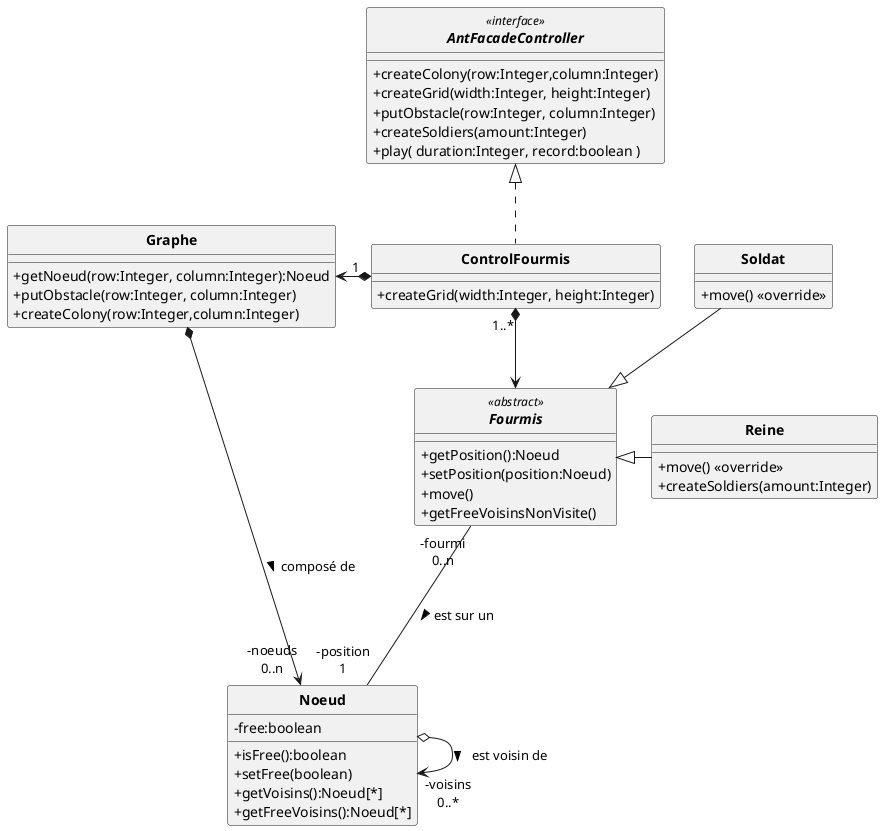 @startuml
'https://plantuml.com/sequence-diagram
allow_mixing
skinparam style strictuml
skinparam classAttributeIconSize 0
skinparam circledCharacterRadius 0
skinparam circledCharacterFontSize 0
skinparam classFontStyle Bold
'autonumber

'Controleur
interface AntFacadeController <<interface>> {
    '+setParameters( evaporationParam:Integer, foodParam:Integer, pheromoneParam:Integer )
    +createColony(row:Integer,column:Integer)
    +createGrid(width:Integer, height:Integer)
    +putObstacle(row:Integer, column:Integer)
    '+putFood( row:Integer, column:Integer, quantity:Integer);
    '+createWorkers( amount:Integer )
    +createSoldiers(amount:Integer)
    '+setAntFile(antLogFile:String);
    +play( duration:Integer, record:boolean )
}

class Noeud {
    -free:boolean
    +isFree():boolean
    +setFree(boolean)
    +getVoisins():Noeud[*]
    +getFreeVoisins():Noeud[*]
}

abstract Fourmis <<abstract>> {
    +getPosition():Noeud
    +setPosition(position:Noeud)
    +move()
    +getFreeVoisinsNonVisite()
}
class Reine{
    +move() <<override>>
    +createSoldiers(amount:Integer)

}
class Soldat{
    +move() <<override>>
}


'class Graphe implements projet.v2.AntFacadeController{
class ControlFourmis implements AntFacadeController{
    +createGrid(width:Integer, height:Integer)
}


class Graphe{
 +getNoeud(row:Integer, column:Integer):Noeud
 +putObstacle(row:Integer, column:Integer)
 +createColony(row:Integer,column:Integer)
}


Soldat --|> Fourmis
Reine -l-|> Fourmis

ControlFourmis "1 " *-l-> Graphe
ControlFourmis "1..*" *--> Fourmis

Graphe *-r-> "-noeuds\n0..n" Noeud : composé de >
'historique = liste de noeud déjà passé par la fourmi
'"-position 1\n-historique 0..*"
Fourmis "-fourmi\n0..n" --- "-position\n1" Noeud  : est sur un >
Noeud o-> "-voisins\n0..*"  Noeud  : est voisin de >

@enduml